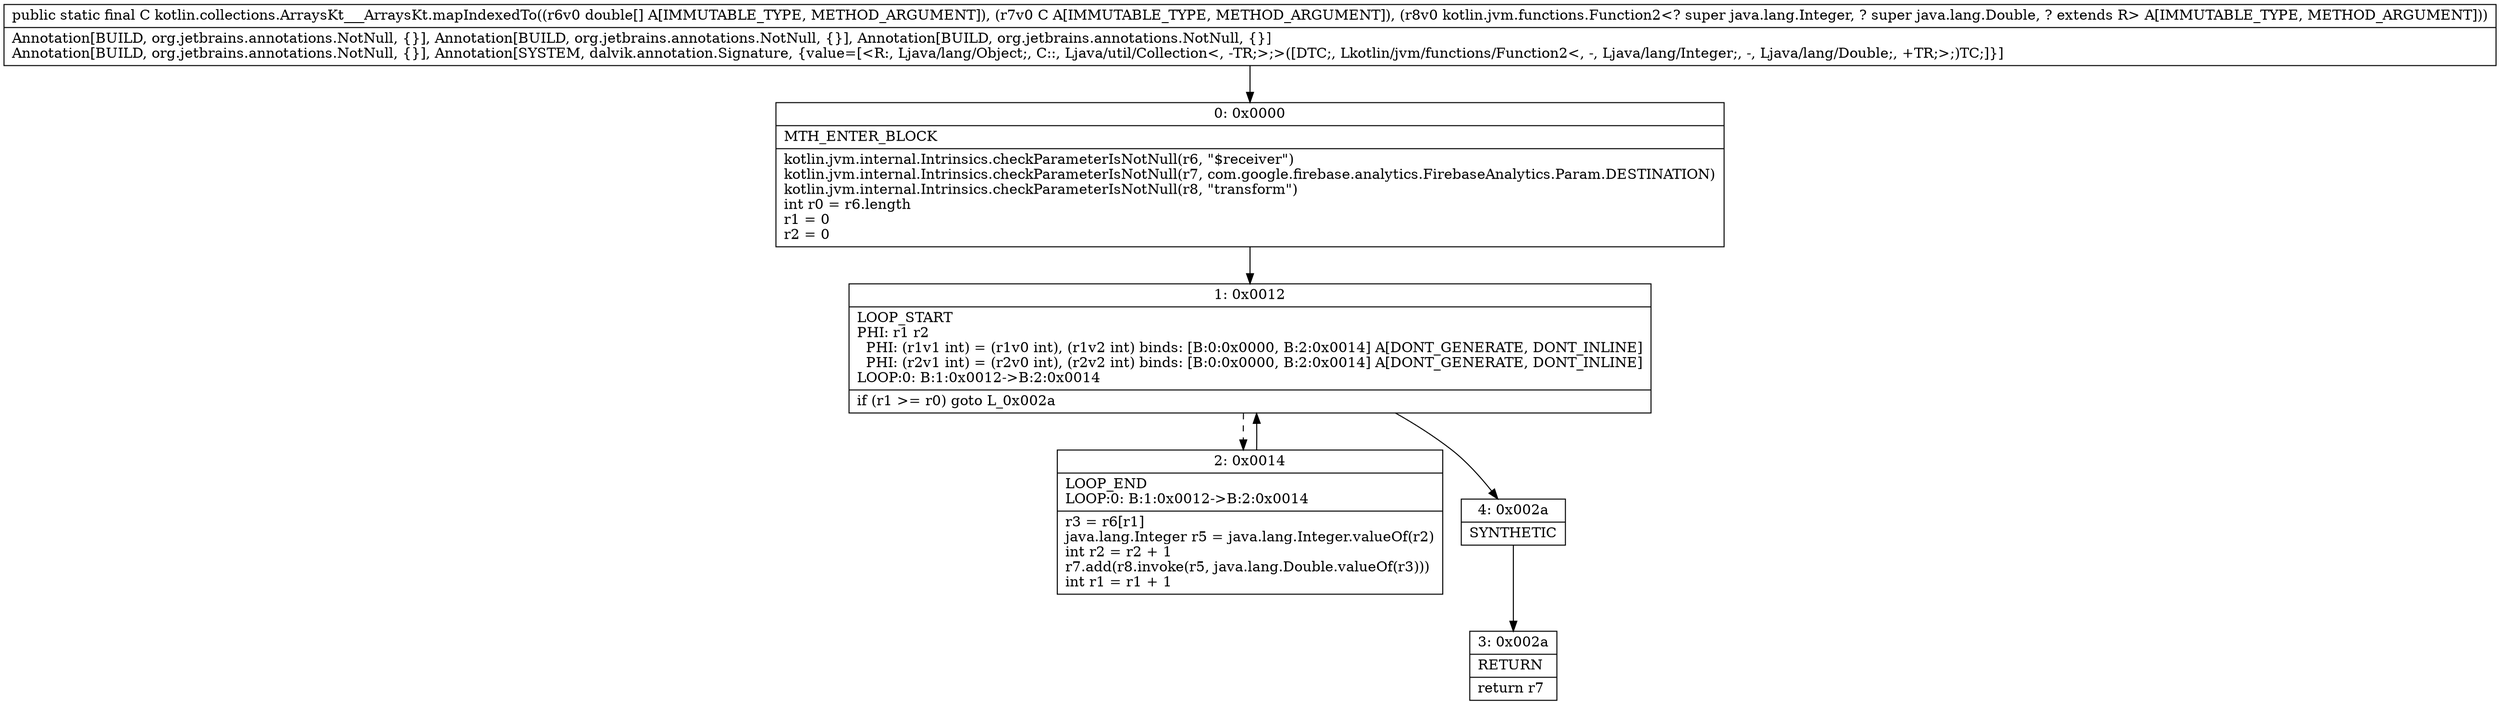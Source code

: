 digraph "CFG forkotlin.collections.ArraysKt___ArraysKt.mapIndexedTo([DLjava\/util\/Collection;Lkotlin\/jvm\/functions\/Function2;)Ljava\/util\/Collection;" {
Node_0 [shape=record,label="{0\:\ 0x0000|MTH_ENTER_BLOCK\l|kotlin.jvm.internal.Intrinsics.checkParameterIsNotNull(r6, \"$receiver\")\lkotlin.jvm.internal.Intrinsics.checkParameterIsNotNull(r7, com.google.firebase.analytics.FirebaseAnalytics.Param.DESTINATION)\lkotlin.jvm.internal.Intrinsics.checkParameterIsNotNull(r8, \"transform\")\lint r0 = r6.length\lr1 = 0\lr2 = 0\l}"];
Node_1 [shape=record,label="{1\:\ 0x0012|LOOP_START\lPHI: r1 r2 \l  PHI: (r1v1 int) = (r1v0 int), (r1v2 int) binds: [B:0:0x0000, B:2:0x0014] A[DONT_GENERATE, DONT_INLINE]\l  PHI: (r2v1 int) = (r2v0 int), (r2v2 int) binds: [B:0:0x0000, B:2:0x0014] A[DONT_GENERATE, DONT_INLINE]\lLOOP:0: B:1:0x0012\-\>B:2:0x0014\l|if (r1 \>= r0) goto L_0x002a\l}"];
Node_2 [shape=record,label="{2\:\ 0x0014|LOOP_END\lLOOP:0: B:1:0x0012\-\>B:2:0x0014\l|r3 = r6[r1]\ljava.lang.Integer r5 = java.lang.Integer.valueOf(r2)\lint r2 = r2 + 1\lr7.add(r8.invoke(r5, java.lang.Double.valueOf(r3)))\lint r1 = r1 + 1\l}"];
Node_3 [shape=record,label="{3\:\ 0x002a|RETURN\l|return r7\l}"];
Node_4 [shape=record,label="{4\:\ 0x002a|SYNTHETIC\l}"];
MethodNode[shape=record,label="{public static final C kotlin.collections.ArraysKt___ArraysKt.mapIndexedTo((r6v0 double[] A[IMMUTABLE_TYPE, METHOD_ARGUMENT]), (r7v0 C A[IMMUTABLE_TYPE, METHOD_ARGUMENT]), (r8v0 kotlin.jvm.functions.Function2\<? super java.lang.Integer, ? super java.lang.Double, ? extends R\> A[IMMUTABLE_TYPE, METHOD_ARGUMENT]))  | Annotation[BUILD, org.jetbrains.annotations.NotNull, \{\}], Annotation[BUILD, org.jetbrains.annotations.NotNull, \{\}], Annotation[BUILD, org.jetbrains.annotations.NotNull, \{\}]\lAnnotation[BUILD, org.jetbrains.annotations.NotNull, \{\}], Annotation[SYSTEM, dalvik.annotation.Signature, \{value=[\<R:, Ljava\/lang\/Object;, C::, Ljava\/util\/Collection\<, \-TR;\>;\>([DTC;, Lkotlin\/jvm\/functions\/Function2\<, \-, Ljava\/lang\/Integer;, \-, Ljava\/lang\/Double;, +TR;\>;)TC;]\}]\l}"];
MethodNode -> Node_0;
Node_0 -> Node_1;
Node_1 -> Node_2[style=dashed];
Node_1 -> Node_4;
Node_2 -> Node_1;
Node_4 -> Node_3;
}

